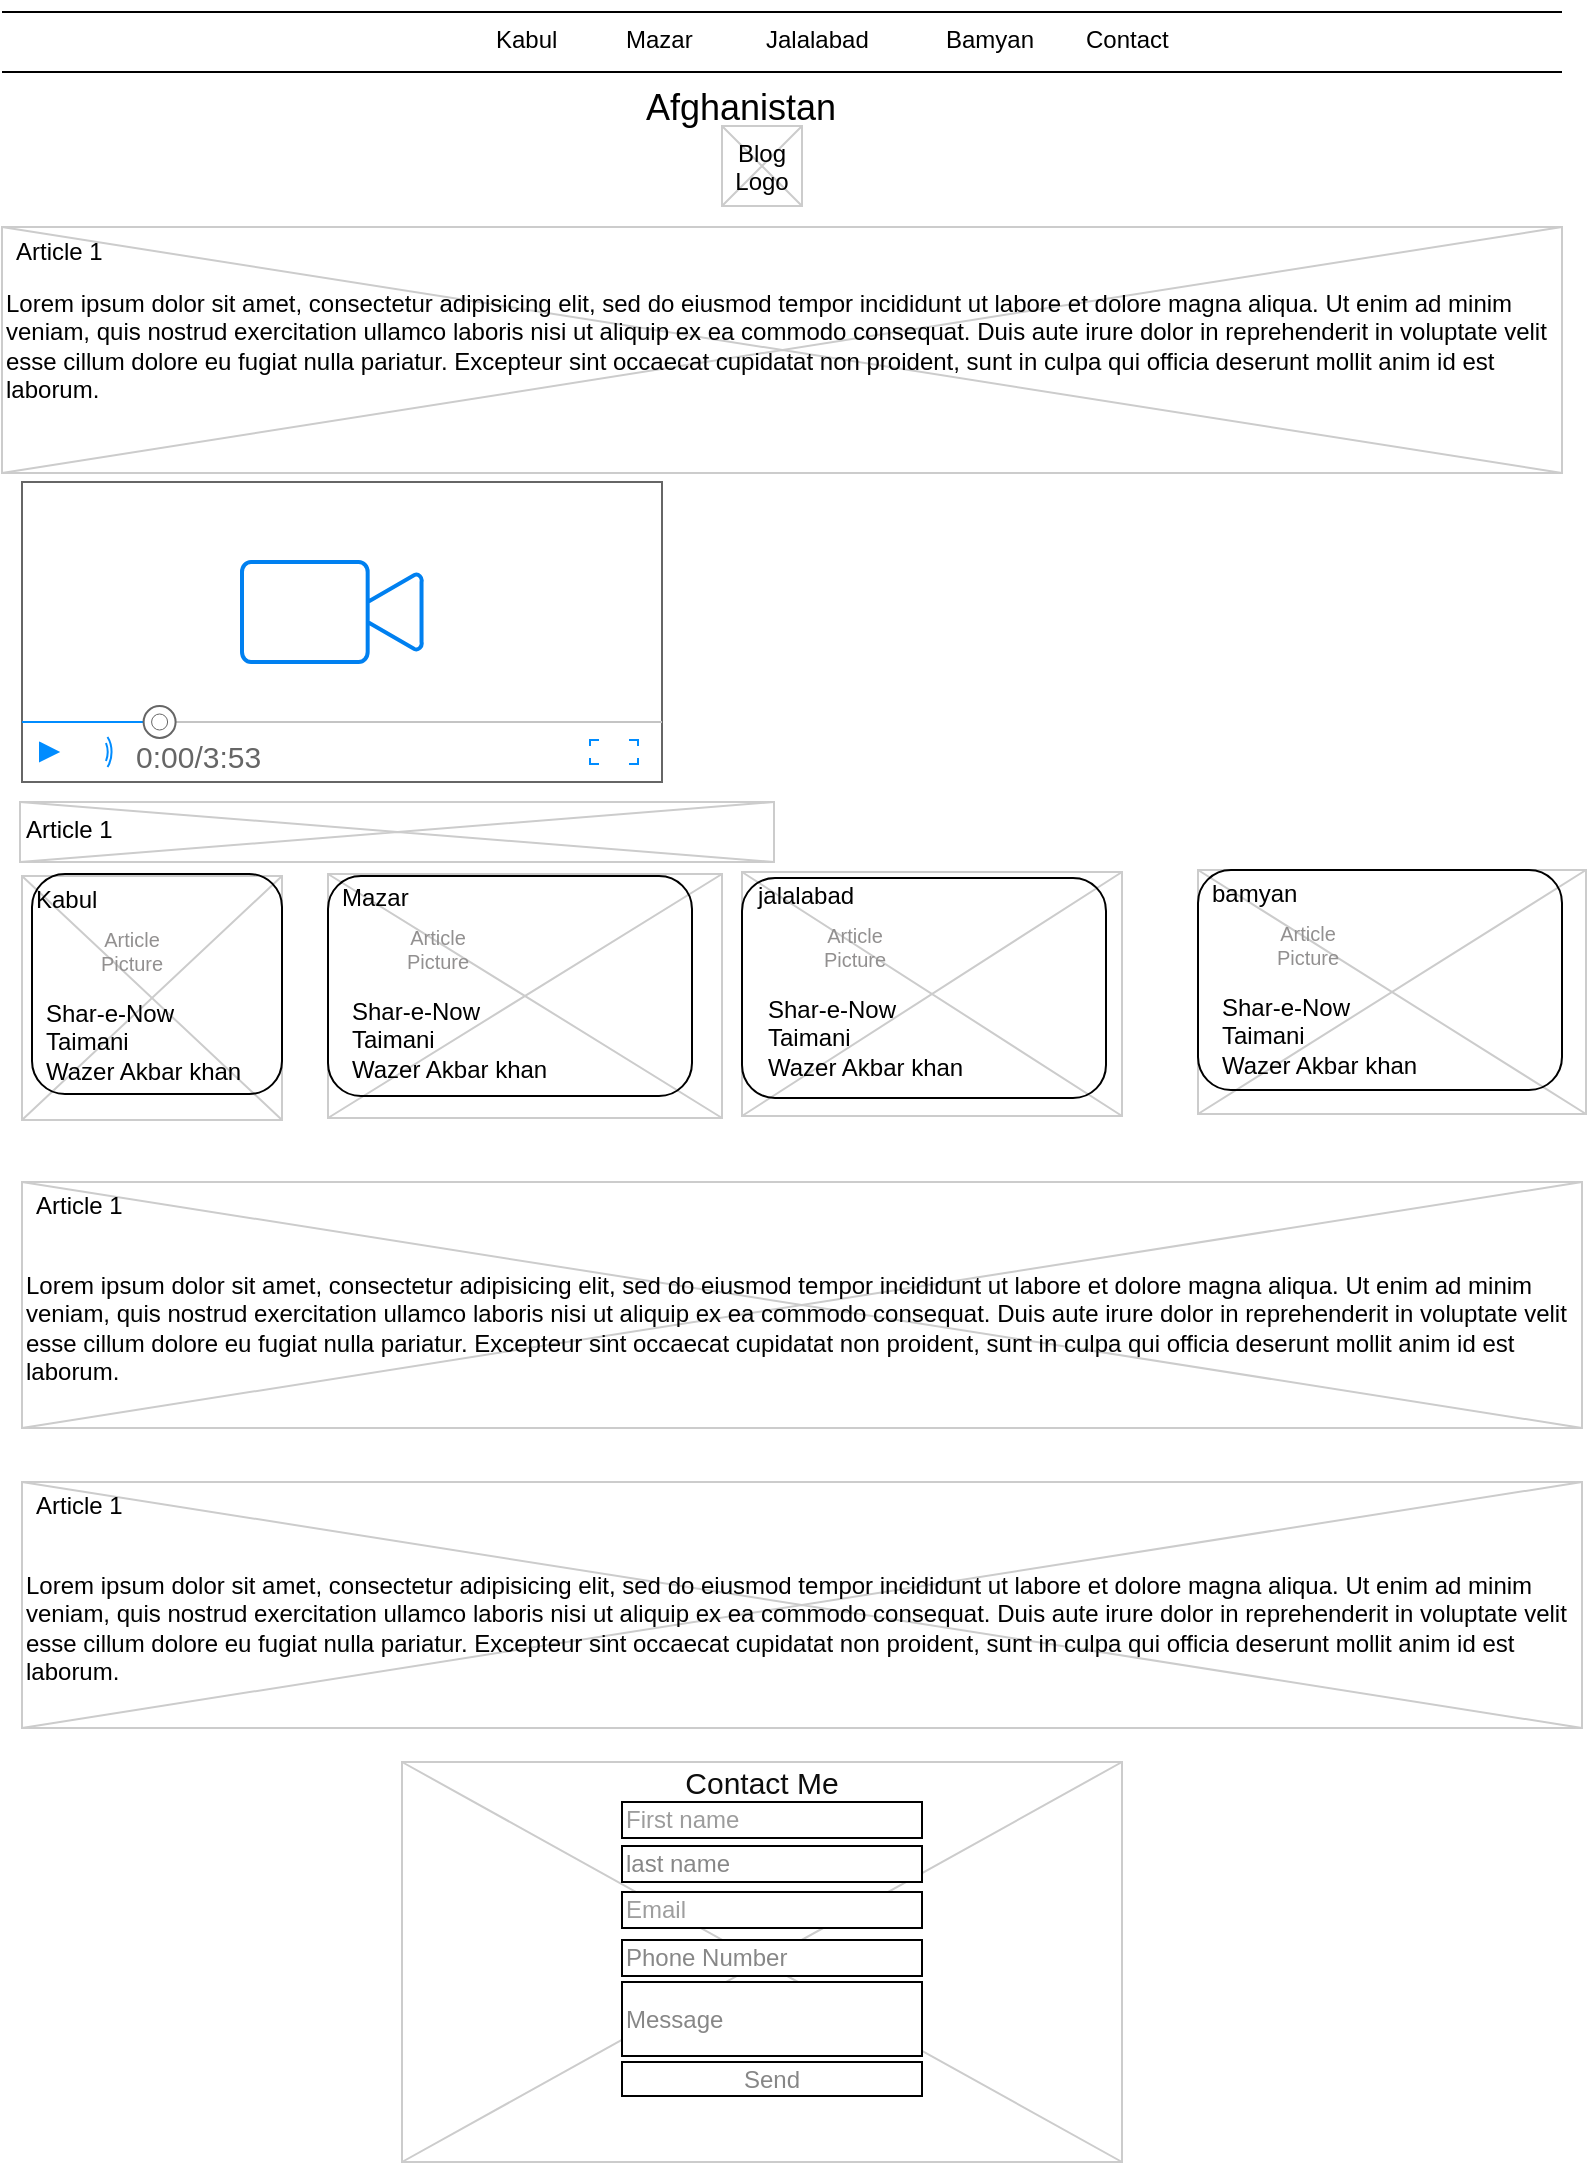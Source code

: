 <mxfile version="21.2.2" type="device">
  <diagram name="Page-1" id="f1b7ffb7-ca1e-a977-7cf5-a751b3c06c05">
    <mxGraphModel dx="880" dy="476" grid="1" gridSize="10" guides="1" tooltips="1" connect="1" arrows="1" fold="1" page="1" pageScale="1" pageWidth="826" pageHeight="1169" background="none" math="0" shadow="0">
      <root>
        <mxCell id="0" />
        <mxCell id="1" parent="0" />
        <mxCell id="13" value="" style="verticalLabelPosition=bottom;verticalAlign=top;strokeWidth=1;shape=mxgraph.mockup.graphics.iconGrid;strokeColor=#CCCCCC;gridSize=1,1;" parent="1" vertex="1">
          <mxGeometry x="20" y="172.5" width="780" height="123" as="geometry" />
        </mxCell>
        <mxCell id="2" value="Afghanistan" style="text;spacingTop=-5;fontSize=18;fontStyle=0" parent="1" vertex="1">
          <mxGeometry x="340" y="100" width="232" height="20" as="geometry" />
        </mxCell>
        <mxCell id="3" value="" style="line;strokeWidth=1" parent="1" vertex="1">
          <mxGeometry x="20" y="60" width="780" height="10" as="geometry" />
        </mxCell>
        <mxCell id="4" value="" style="line;strokeWidth=1" parent="1" vertex="1">
          <mxGeometry x="20" y="90" width="780" height="10" as="geometry" />
        </mxCell>
        <mxCell id="5" value="Kabul" style="text;spacingTop=-5;" parent="1" vertex="1">
          <mxGeometry x="265" y="70" width="40" height="20" as="geometry" />
        </mxCell>
        <mxCell id="6" value="Mazar" style="text;spacingTop=-5;" parent="1" vertex="1">
          <mxGeometry x="330" y="70" width="50" height="20" as="geometry" />
        </mxCell>
        <mxCell id="8" value="Article 1" style="text;spacingTop=-5;" parent="1" vertex="1">
          <mxGeometry x="25" y="176" width="30" height="21" as="geometry" />
        </mxCell>
        <mxCell id="9" value="Lorem ipsum dolor sit amet, consectetur adipisicing elit, sed do eiusmod tempor incididunt ut labore et dolore magna aliqua. Ut enim ad minim veniam, quis nostrud exercitation ullamco laboris nisi ut aliquip ex ea commodo consequat. Duis aute irure dolor in reprehenderit in voluptate velit esse cillum dolore eu fugiat nulla pariatur. Excepteur sint occaecat cupidatat non proident, sunt in culpa qui officia deserunt mollit anim id est laborum.&#xa;" style="text;spacingTop=-5;whiteSpace=wrap;align=left" parent="1" vertex="1">
          <mxGeometry x="20" y="202" width="780" height="60" as="geometry" />
        </mxCell>
        <mxCell id="20" value="" style="verticalLabelPosition=bottom;verticalAlign=top;strokeWidth=1;shape=mxgraph.mockup.graphics.iconGrid;strokeColor=#CCCCCC;gridSize=1,1;" parent="1" vertex="1">
          <mxGeometry x="380" y="122" width="40" height="40" as="geometry" />
        </mxCell>
        <mxCell id="21" value="Blog &#xa;Logo" style="text;spacingTop=-5;align=center" parent="1" vertex="1">
          <mxGeometry x="370" y="127" width="60" height="60" as="geometry" />
        </mxCell>
        <mxCell id="22" value="Jalalabad" style="text;spacingTop=-5;" parent="1" vertex="1">
          <mxGeometry x="400" y="70" width="50" height="20" as="geometry" />
        </mxCell>
        <mxCell id="23" value="Bamyan" style="text;spacingTop=-5;" parent="1" vertex="1">
          <mxGeometry x="490" y="70" width="50" height="20" as="geometry" />
        </mxCell>
        <mxCell id="24" value="Contact" style="text;spacingTop=-5;" parent="1" vertex="1">
          <mxGeometry x="560" y="70" width="50" height="20" as="geometry" />
        </mxCell>
        <mxCell id="G8DtQx63B4bEsL6Plj9S-62" value="" style="verticalLabelPosition=bottom;shadow=0;dashed=0;align=center;html=1;verticalAlign=top;strokeWidth=1;shape=mxgraph.mockup.containers.videoPlayer;strokeColor=#666666;strokeColor2=#008cff;strokeColor3=#c4c4c4;textColor=#666666;fillColor2=#008cff;barHeight=30;barPos=20;" vertex="1" parent="1">
          <mxGeometry x="30" y="300" width="320" height="150" as="geometry" />
        </mxCell>
        <mxCell id="G8DtQx63B4bEsL6Plj9S-63" value="" style="html=1;verticalLabelPosition=bottom;align=center;labelBackgroundColor=#ffffff;verticalAlign=top;strokeWidth=2;strokeColor=#0080F0;shadow=0;dashed=0;shape=mxgraph.ios7.icons.video_conversation;fontSize=13;fontColor=#0066CC;" vertex="1" parent="1">
          <mxGeometry x="140" y="340" width="90" height="50" as="geometry" />
        </mxCell>
        <mxCell id="G8DtQx63B4bEsL6Plj9S-64" value="" style="verticalLabelPosition=bottom;verticalAlign=top;strokeWidth=1;shape=mxgraph.mockup.graphics.iconGrid;strokeColor=#CCCCCC;gridSize=1,1;" vertex="1" parent="1">
          <mxGeometry x="30" y="497" width="130" height="122" as="geometry" />
        </mxCell>
        <mxCell id="G8DtQx63B4bEsL6Plj9S-65" value="Kabul" style="text;spacingTop=-5;" vertex="1" parent="1">
          <mxGeometry x="35" y="500" width="30" height="20" as="geometry" />
        </mxCell>
        <mxCell id="G8DtQx63B4bEsL6Plj9S-66" value="Shar-e-Now      &#xa;Taimani        &#xa;Wazer Akbar khan" style="text;spacingTop=-5;whiteSpace=wrap;align=left" vertex="1" parent="1">
          <mxGeometry x="40" y="557" width="110" height="63" as="geometry" />
        </mxCell>
        <mxCell id="G8DtQx63B4bEsL6Plj9S-67" value="Article&#xa;Picture" style="text;spacingTop=-5;align=center;verticalAlign=middle;fontSize=10;fontColor=#929090;" vertex="1" parent="1">
          <mxGeometry x="60" y="517" width="50" height="40" as="geometry" />
        </mxCell>
        <mxCell id="G8DtQx63B4bEsL6Plj9S-68" value="" style="verticalLabelPosition=bottom;verticalAlign=top;strokeWidth=1;shape=mxgraph.mockup.graphics.iconGrid;strokeColor=#CCCCCC;gridSize=1,1;" vertex="1" parent="1">
          <mxGeometry x="183" y="496" width="197" height="122" as="geometry" />
        </mxCell>
        <mxCell id="G8DtQx63B4bEsL6Plj9S-69" value="Mazar" style="text;spacingTop=-5;" vertex="1" parent="1">
          <mxGeometry x="188" y="499" width="30" height="20" as="geometry" />
        </mxCell>
        <mxCell id="G8DtQx63B4bEsL6Plj9S-70" value="Shar-e-Now      &#xa;Taimani        &#xa;Wazer Akbar khan" style="text;spacingTop=-5;whiteSpace=wrap;align=left" vertex="1" parent="1">
          <mxGeometry x="193" y="556" width="110" height="63" as="geometry" />
        </mxCell>
        <mxCell id="G8DtQx63B4bEsL6Plj9S-71" value="Article&#xa;Picture" style="text;spacingTop=-5;align=center;verticalAlign=middle;fontSize=10;fontColor=#929090;" vertex="1" parent="1">
          <mxGeometry x="213" y="516" width="50" height="40" as="geometry" />
        </mxCell>
        <mxCell id="G8DtQx63B4bEsL6Plj9S-72" value="" style="verticalLabelPosition=bottom;verticalAlign=top;strokeWidth=1;shape=mxgraph.mockup.graphics.iconGrid;strokeColor=#CCCCCC;gridSize=1,1;" vertex="1" parent="1">
          <mxGeometry x="390" y="495" width="190" height="122" as="geometry" />
        </mxCell>
        <mxCell id="G8DtQx63B4bEsL6Plj9S-73" value="jalalabad" style="text;spacingTop=-5;" vertex="1" parent="1">
          <mxGeometry x="396" y="498" width="31" height="20" as="geometry" />
        </mxCell>
        <mxCell id="G8DtQx63B4bEsL6Plj9S-74" value="Shar-e-Now      &#xa;Taimani        &#xa;Wazer Akbar khan" style="text;spacingTop=-5;whiteSpace=wrap;align=left" vertex="1" parent="1">
          <mxGeometry x="401" y="555" width="111" height="63" as="geometry" />
        </mxCell>
        <mxCell id="G8DtQx63B4bEsL6Plj9S-75" value="Article&#xa;Picture" style="text;spacingTop=-5;align=center;verticalAlign=middle;fontSize=10;fontColor=#929090;" vertex="1" parent="1">
          <mxGeometry x="421" y="515" width="51" height="40" as="geometry" />
        </mxCell>
        <mxCell id="G8DtQx63B4bEsL6Plj9S-80" value="" style="verticalLabelPosition=bottom;verticalAlign=top;strokeWidth=1;shape=mxgraph.mockup.graphics.iconGrid;strokeColor=#CCCCCC;gridSize=1,1;" vertex="1" parent="1">
          <mxGeometry x="618" y="494" width="194" height="122" as="geometry" />
        </mxCell>
        <mxCell id="G8DtQx63B4bEsL6Plj9S-81" value="bamyan" style="text;spacingTop=-5;" vertex="1" parent="1">
          <mxGeometry x="623" y="497" width="30" height="20" as="geometry" />
        </mxCell>
        <mxCell id="G8DtQx63B4bEsL6Plj9S-82" value="Shar-e-Now      &#xa;Taimani        &#xa;Wazer Akbar khan" style="text;spacingTop=-5;whiteSpace=wrap;align=left" vertex="1" parent="1">
          <mxGeometry x="628" y="554" width="110" height="63" as="geometry" />
        </mxCell>
        <mxCell id="G8DtQx63B4bEsL6Plj9S-83" value="Article&#xa;Picture" style="text;spacingTop=-5;align=center;verticalAlign=middle;fontSize=10;fontColor=#929090;" vertex="1" parent="1">
          <mxGeometry x="648" y="514" width="50" height="40" as="geometry" />
        </mxCell>
        <mxCell id="G8DtQx63B4bEsL6Plj9S-84" value="" style="verticalLabelPosition=bottom;verticalAlign=top;strokeWidth=1;shape=mxgraph.mockup.graphics.iconGrid;strokeColor=#CCCCCC;gridSize=1,1;" vertex="1" parent="1">
          <mxGeometry x="30" y="650" width="780" height="123" as="geometry" />
        </mxCell>
        <mxCell id="G8DtQx63B4bEsL6Plj9S-85" value="Article 1" style="text;spacingTop=-5;" vertex="1" parent="1">
          <mxGeometry x="35" y="653" width="30" height="20" as="geometry" />
        </mxCell>
        <mxCell id="G8DtQx63B4bEsL6Plj9S-86" value="Lorem ipsum dolor sit amet, consectetur adipisicing elit, sed do eiusmod tempor incididunt ut labore et dolore magna aliqua. Ut enim ad minim veniam, quis nostrud exercitation ullamco laboris nisi ut aliquip ex ea commodo consequat. Duis aute irure dolor in reprehenderit in voluptate velit esse cillum dolore eu fugiat nulla pariatur. Excepteur sint occaecat cupidatat non proident, sunt in culpa qui officia deserunt mollit anim id est laborum.&#xa;" style="text;spacingTop=-5;whiteSpace=wrap;align=left" vertex="1" parent="1">
          <mxGeometry x="30" y="693" width="780" height="60" as="geometry" />
        </mxCell>
        <mxCell id="G8DtQx63B4bEsL6Plj9S-87" value="" style="verticalLabelPosition=bottom;verticalAlign=top;strokeWidth=1;shape=mxgraph.mockup.graphics.iconGrid;strokeColor=#CCCCCC;gridSize=1,1;" vertex="1" parent="1">
          <mxGeometry x="30" y="800" width="780" height="123" as="geometry" />
        </mxCell>
        <mxCell id="G8DtQx63B4bEsL6Plj9S-88" value="Article 1" style="text;spacingTop=-5;" vertex="1" parent="1">
          <mxGeometry x="35" y="803" width="30" height="20" as="geometry" />
        </mxCell>
        <mxCell id="G8DtQx63B4bEsL6Plj9S-89" value="Lorem ipsum dolor sit amet, consectetur adipisicing elit, sed do eiusmod tempor incididunt ut labore et dolore magna aliqua. Ut enim ad minim veniam, quis nostrud exercitation ullamco laboris nisi ut aliquip ex ea commodo consequat. Duis aute irure dolor in reprehenderit in voluptate velit esse cillum dolore eu fugiat nulla pariatur. Excepteur sint occaecat cupidatat non proident, sunt in culpa qui officia deserunt mollit anim id est laborum.&#xa;" style="text;spacingTop=-5;whiteSpace=wrap;align=left" vertex="1" parent="1">
          <mxGeometry x="30" y="843" width="780" height="60" as="geometry" />
        </mxCell>
        <mxCell id="G8DtQx63B4bEsL6Plj9S-100" value="" style="verticalLabelPosition=bottom;verticalAlign=top;strokeWidth=1;shape=mxgraph.mockup.graphics.iconGrid;strokeColor=#CCCCCC;gridSize=1,1;" vertex="1" parent="1">
          <mxGeometry x="220" y="940" width="360" height="200" as="geometry" />
        </mxCell>
        <mxCell id="G8DtQx63B4bEsL6Plj9S-101" value="Contact Me" style="text;spacingTop=-5;align=center;verticalAlign=top;fontSize=15;fontColor=#0D0D0D;" vertex="1" parent="1">
          <mxGeometry x="220" y="940" width="360" height="200" as="geometry" />
        </mxCell>
        <mxCell id="G8DtQx63B4bEsL6Plj9S-102" value="&lt;font color=&quot;#9c9c9c&quot;&gt;First name&lt;/font&gt;" style="rounded=0;whiteSpace=wrap;html=1;align=left;" vertex="1" parent="1">
          <mxGeometry x="330" y="960" width="150" height="18" as="geometry" />
        </mxCell>
        <mxCell id="G8DtQx63B4bEsL6Plj9S-103" value="&lt;font color=&quot;#878787&quot;&gt;last name&lt;/font&gt;" style="rounded=0;whiteSpace=wrap;html=1;align=left;" vertex="1" parent="1">
          <mxGeometry x="330" y="982" width="150" height="18" as="geometry" />
        </mxCell>
        <mxCell id="G8DtQx63B4bEsL6Plj9S-104" value="&lt;font color=&quot;#9e9e9e&quot;&gt;Email&lt;/font&gt;" style="rounded=0;whiteSpace=wrap;html=1;align=left;" vertex="1" parent="1">
          <mxGeometry x="330" y="1005" width="150" height="18" as="geometry" />
        </mxCell>
        <mxCell id="G8DtQx63B4bEsL6Plj9S-105" value="&lt;font color=&quot;#878787&quot;&gt;Phone Number&lt;/font&gt;" style="rounded=0;whiteSpace=wrap;html=1;align=left;" vertex="1" parent="1">
          <mxGeometry x="330" y="1029" width="150" height="18" as="geometry" />
        </mxCell>
        <mxCell id="G8DtQx63B4bEsL6Plj9S-106" value="&lt;div style=&quot;&quot;&gt;&lt;span style=&quot;color: rgb(135, 135, 135); background-color: initial;&quot;&gt;Message&lt;/span&gt;&lt;/div&gt;" style="rounded=0;whiteSpace=wrap;html=1;align=left;" vertex="1" parent="1">
          <mxGeometry x="330" y="1050" width="150" height="37" as="geometry" />
        </mxCell>
        <mxCell id="G8DtQx63B4bEsL6Plj9S-107" value="&lt;div style=&quot;&quot;&gt;&lt;span style=&quot;color: rgb(135, 135, 135); background-color: initial;&quot;&gt;Send&lt;/span&gt;&lt;/div&gt;" style="rounded=0;whiteSpace=wrap;html=1;align=center;" vertex="1" parent="1">
          <mxGeometry x="330" y="1090" width="150" height="17" as="geometry" />
        </mxCell>
        <mxCell id="G8DtQx63B4bEsL6Plj9S-108" value="" style="rounded=1;whiteSpace=wrap;html=1;glass=0;shadow=0;fillColor=none;" vertex="1" parent="1">
          <mxGeometry x="618" y="494" width="182" height="110" as="geometry" />
        </mxCell>
        <mxCell id="G8DtQx63B4bEsL6Plj9S-109" value="" style="rounded=1;whiteSpace=wrap;html=1;glass=0;shadow=0;fillColor=none;" vertex="1" parent="1">
          <mxGeometry x="390" y="498" width="182" height="110" as="geometry" />
        </mxCell>
        <mxCell id="G8DtQx63B4bEsL6Plj9S-110" value="" style="rounded=1;whiteSpace=wrap;html=1;glass=0;shadow=0;fillColor=none;" vertex="1" parent="1">
          <mxGeometry x="183" y="497" width="182" height="110" as="geometry" />
        </mxCell>
        <mxCell id="G8DtQx63B4bEsL6Plj9S-111" value="" style="rounded=1;whiteSpace=wrap;html=1;glass=0;shadow=0;fillColor=none;" vertex="1" parent="1">
          <mxGeometry x="35" y="496" width="125" height="110" as="geometry" />
        </mxCell>
        <mxCell id="G8DtQx63B4bEsL6Plj9S-112" value="" style="verticalLabelPosition=bottom;verticalAlign=top;strokeWidth=1;shape=mxgraph.mockup.graphics.iconGrid;strokeColor=#CCCCCC;gridSize=1,1;" vertex="1" parent="1">
          <mxGeometry x="29" y="460" width="377" height="30" as="geometry" />
        </mxCell>
        <mxCell id="G8DtQx63B4bEsL6Plj9S-113" value="Article 1" style="text;spacingTop=-5;" vertex="1" parent="1">
          <mxGeometry x="30" y="465" width="90" height="20" as="geometry" />
        </mxCell>
      </root>
    </mxGraphModel>
  </diagram>
</mxfile>
